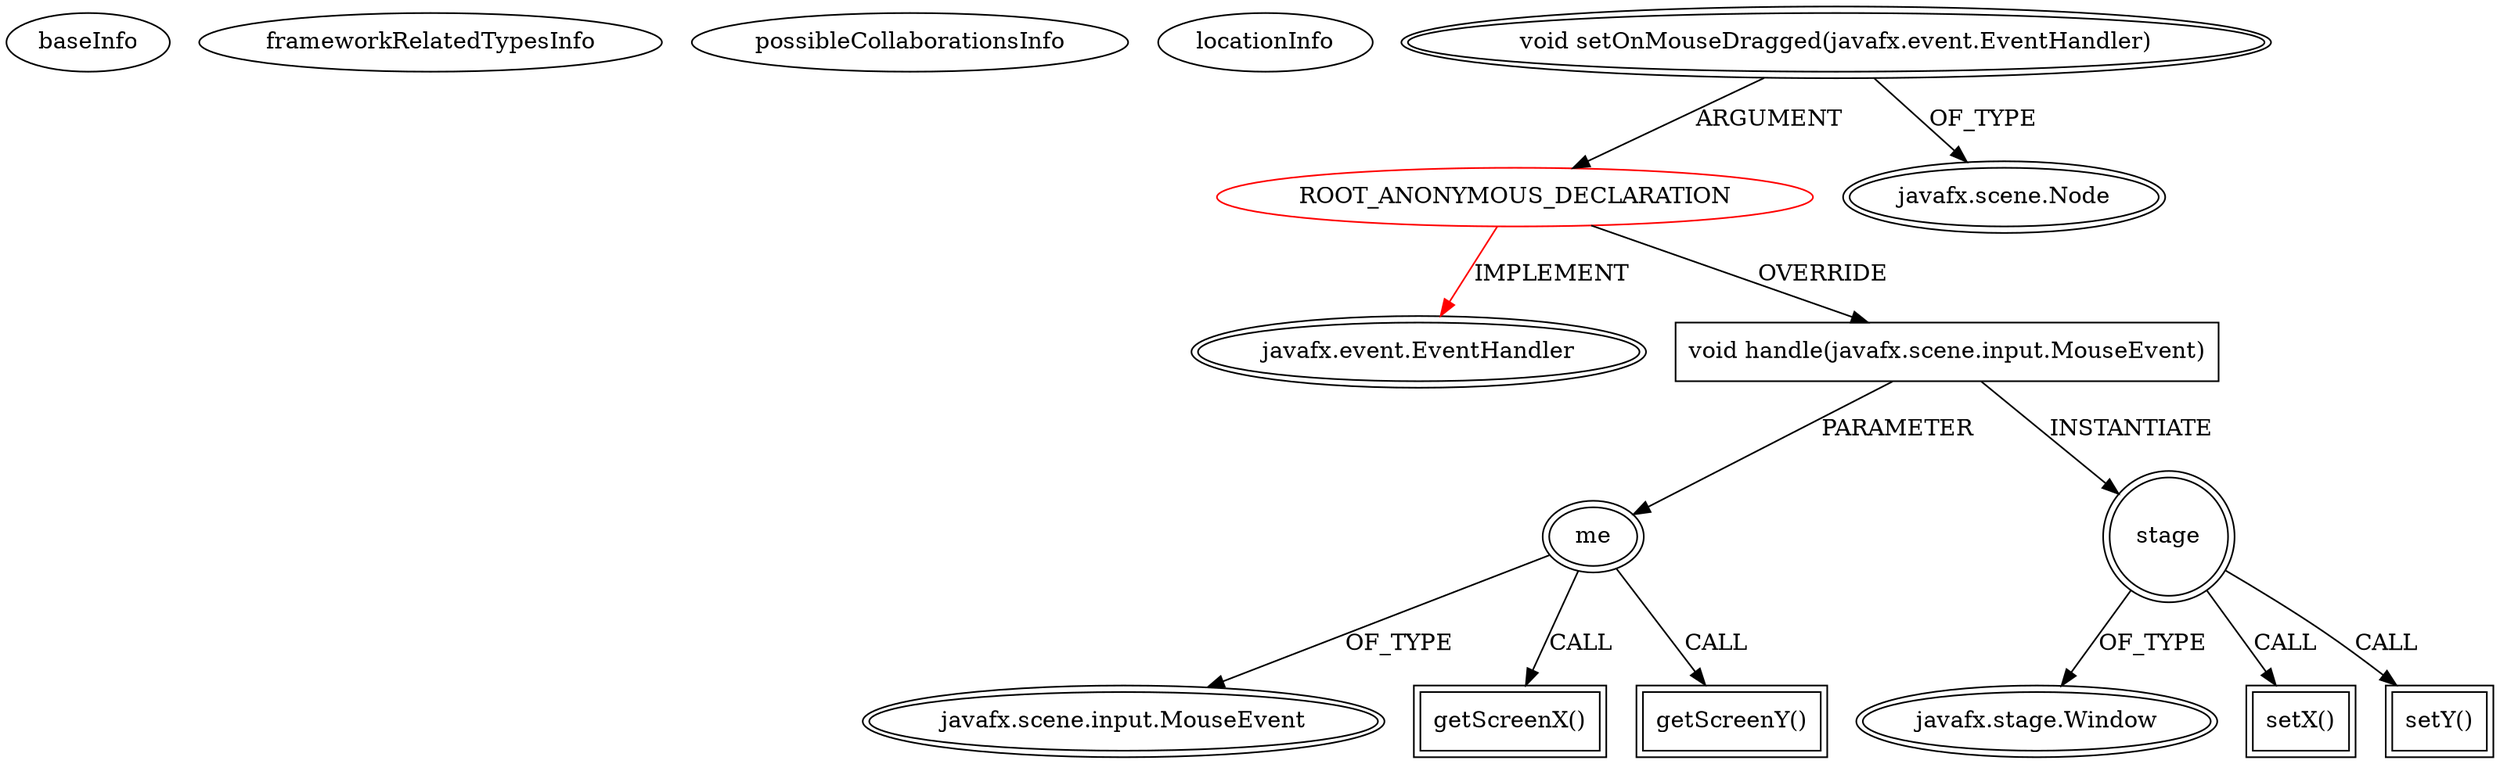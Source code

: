 digraph {
baseInfo[graphId=83,category="extension_graph",isAnonymous=true,possibleRelation=false]
frameworkRelatedTypesInfo[0="javafx.event.EventHandler"]
possibleCollaborationsInfo[]
locationInfo[projectName="AMITCCILGITHUB-Contacts",filePath="/AMITCCILGITHUB-Contacts/Contacts-master/Contacts/src/org/apandey/view/popups/NamePopup.java",contextSignature="void addDragListeners(javafx.scene.Node)",graphId="83"]
0[label="ROOT_ANONYMOUS_DECLARATION",vertexType="ROOT_ANONYMOUS_DECLARATION",isFrameworkType=false,color=red]
1[label="javafx.event.EventHandler",vertexType="FRAMEWORK_INTERFACE_TYPE",isFrameworkType=true,peripheries=2]
2[label="void setOnMouseDragged(javafx.event.EventHandler)",vertexType="OUTSIDE_CALL",isFrameworkType=true,peripheries=2]
3[label="javafx.scene.Node",vertexType="FRAMEWORK_CLASS_TYPE",isFrameworkType=true,peripheries=2]
4[label="void handle(javafx.scene.input.MouseEvent)",vertexType="OVERRIDING_METHOD_DECLARATION",isFrameworkType=false,shape=box]
5[label="me",vertexType="PARAMETER_DECLARATION",isFrameworkType=true,peripheries=2]
6[label="javafx.scene.input.MouseEvent",vertexType="FRAMEWORK_CLASS_TYPE",isFrameworkType=true,peripheries=2]
7[label="stage",vertexType="VARIABLE_EXPRESION",isFrameworkType=true,peripheries=2,shape=circle]
9[label="javafx.stage.Window",vertexType="FRAMEWORK_CLASS_TYPE",isFrameworkType=true,peripheries=2]
8[label="setX()",vertexType="INSIDE_CALL",isFrameworkType=true,peripheries=2,shape=box]
11[label="getScreenX()",vertexType="INSIDE_CALL",isFrameworkType=true,peripheries=2,shape=box]
13[label="setY()",vertexType="INSIDE_CALL",isFrameworkType=true,peripheries=2,shape=box]
15[label="getScreenY()",vertexType="INSIDE_CALL",isFrameworkType=true,peripheries=2,shape=box]
0->1[label="IMPLEMENT",color=red]
2->0[label="ARGUMENT"]
2->3[label="OF_TYPE"]
0->4[label="OVERRIDE"]
5->6[label="OF_TYPE"]
4->5[label="PARAMETER"]
4->7[label="INSTANTIATE"]
7->9[label="OF_TYPE"]
7->8[label="CALL"]
5->11[label="CALL"]
7->13[label="CALL"]
5->15[label="CALL"]
}

